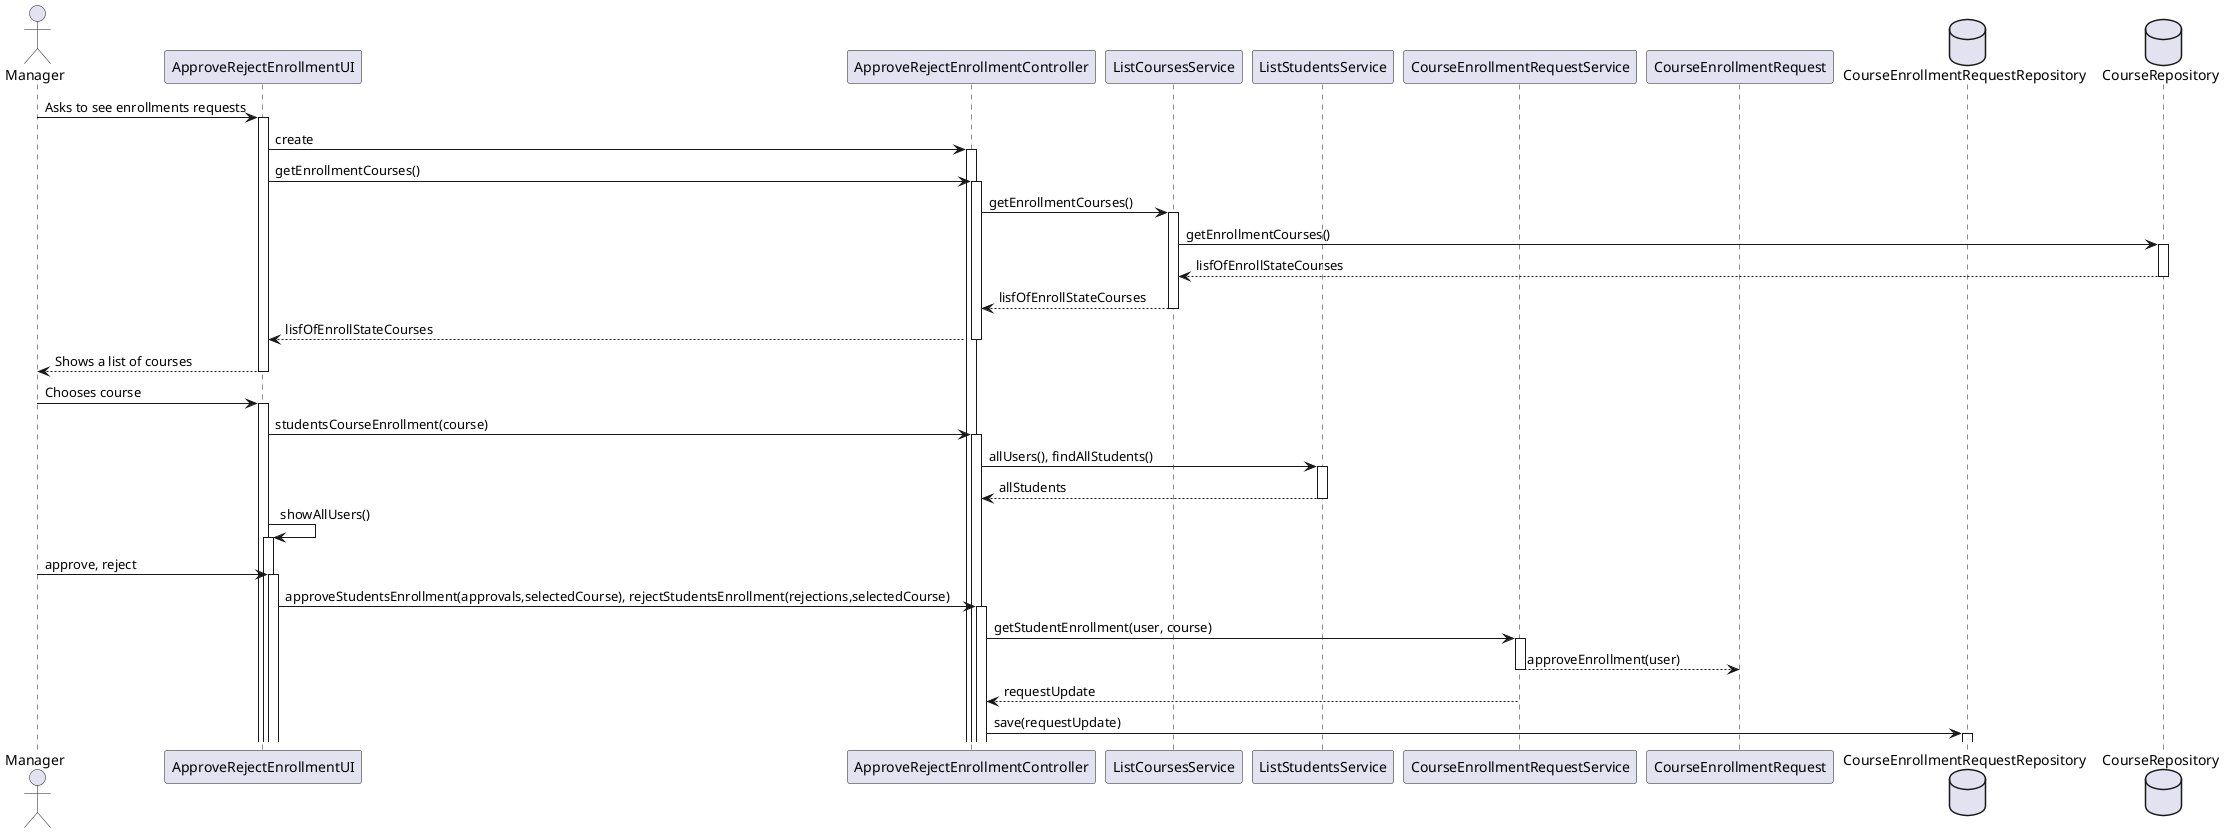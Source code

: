 @startuml
'https://plantuml.com/sequence-diagram

autoactivate on

actor Manager as M
participant "ApproveRejectEnrollmentUI" as UI
participant "ApproveRejectEnrollmentController" as C
participant "ListCoursesService" as CS
participant "ListStudentsService" as SS
participant "CourseEnrollmentRequestService" as ES
participant "CourseEnrollmentRequest" as E
database "CourseEnrollmentRequestRepository" as R
database "CourseRepository" as CR



M->UI: Asks to see enrollments requests
UI->C:create
UI->C:getEnrollmentCourses()
C->CS:getEnrollmentCourses()
CS->CR:getEnrollmentCourses()
CR-->CS:lisfOfEnrollStateCourses
deactivate CR
CS-->C: lisfOfEnrollStateCourses
C-->UI: lisfOfEnrollStateCourses
UI-->M: Shows a list of courses
M->UI: Chooses course
UI->C: studentsCourseEnrollment(course)
C->SS: allUsers(), findAllStudents()
SS-->C :allStudents
UI->UI:showAllUsers()
M->UI: approve, reject
UI->C:approveStudentsEnrollment(approvals,selectedCourse), rejectStudentsEnrollment(rejections,selectedCourse)
C->ES:getStudentEnrollment(user, course)
ES-->E: approveEnrollment(user)
ES-->C: requestUpdate
C->R:save(requestUpdate)

@enduml